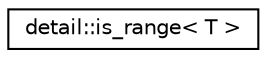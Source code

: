 digraph "Graphical Class Hierarchy"
{
 // LATEX_PDF_SIZE
  edge [fontname="Helvetica",fontsize="10",labelfontname="Helvetica",labelfontsize="10"];
  node [fontname="Helvetica",fontsize="10",shape=record];
  rankdir="LR";
  Node0 [label="detail::is_range\< T \>",height=0.2,width=0.4,color="black", fillcolor="white", style="filled",URL="$structdetail_1_1is__range.html",tooltip=" "];
}
